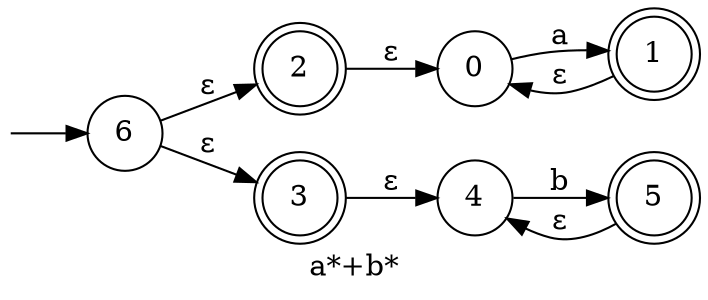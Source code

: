 digraph finite_state_machine {
  rankdir=LR;  
  size="8,5"  label="a*+b*"  node [shape = doublecircle]; "2" "1" "3" "5";
  node [shape = circle];
  __I__ [label="", style=invis, width=0]
  __I__ -> "6"
  "6" -> "2" [label = ε];
  "6" -> "3" [label = ε];
  "2" -> "0" [label = ε];
  "0" -> "1" [label = a];
  "1" -> "0" [label = ε];
  "3" -> "4" [label = ε];
  "4" -> "5" [label = b];
  "5" -> "4" [label = ε];
}
